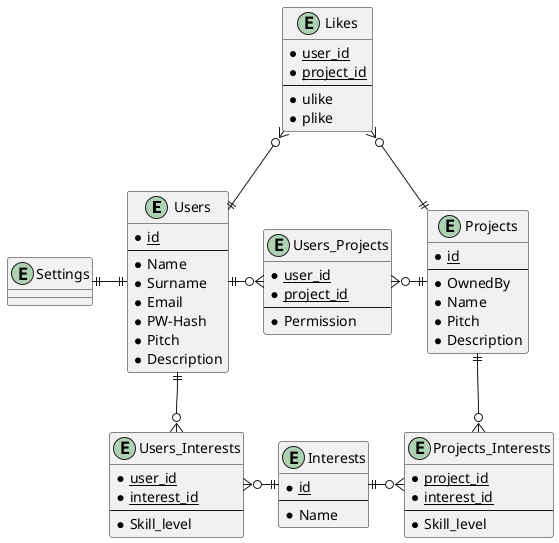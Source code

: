 @startuml
!define pk(x) <u>x</u>

entity "Users" as user{
    * pk(id)
    --
    * Name
    * Surname
    * Email
    * PW-Hash
    * Pitch
    * Description
}

entity "Projects" as project{
    * pk(id)
    --
    * OwnedBy
    * Name
    * Pitch
    * Description
}

entity "Likes" as like{
    * pk(user_id)
    * pk(project_id)
    --
    * ulike
    * plike
}

entity "Users_Projects" as user_project {
    * pk(user_id)
    * pk(project_id)
    --
    * Permission
}

entity "Interests" as interest{
    * pk(id)
    --
    * Name
}

entity "Users_Interests" as user_interest{
    * pk(user_id)
    * pk(interest_id)
    --
    * Skill_level
}

entity "Projects_Interests" as project_interest{
    * pk(project_id)
    * pk(interest_id)
    --
    * Skill_level
}

entity "Settings" as setting{
}

user ||-left-|| setting
user ||-right-o{ user_project

project ||-left-o{ user_project

user ||-up-o{ like
project ||-up-o{ like

user ||-down-o{ user_interest
user_interest }o-right-|| interest

project ||--o{ project_interest
project_interest }o-left-|| interest
@enduml